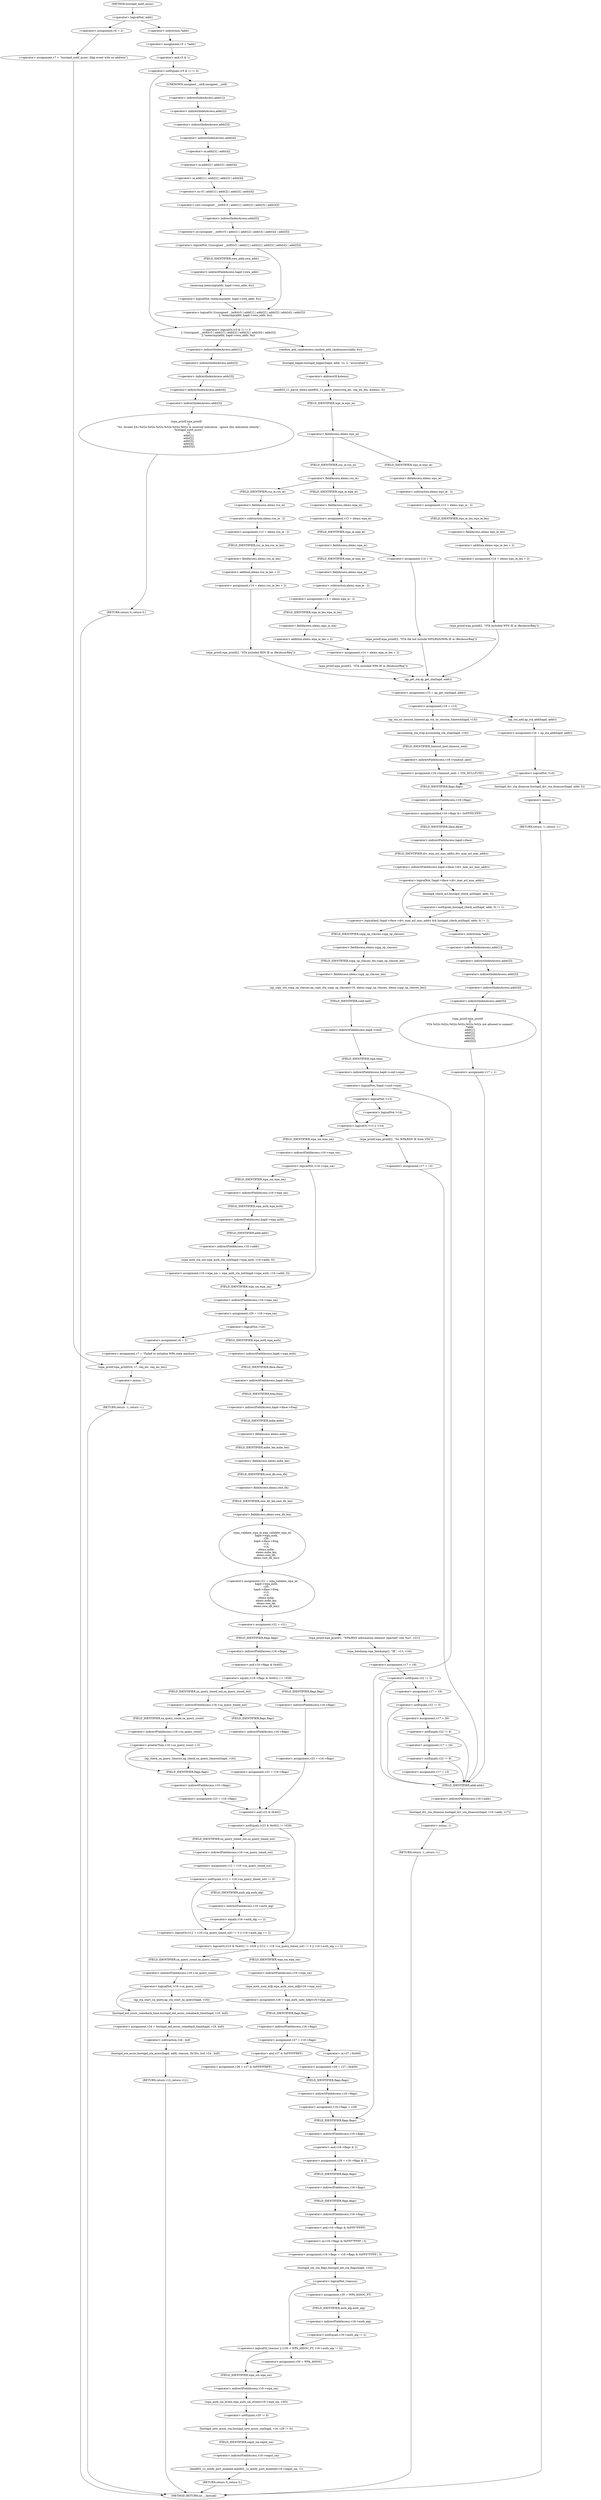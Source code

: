 digraph hostapd_notif_assoc {  
"1000155" [label = "(<operator>.logicalNot,!addr)" ]
"1000158" [label = "(<operator>.assignment,v6 = 2)" ]
"1000161" [label = "(<operator>.assignment,v7 = \"hostapd_notif_assoc: Skip event with no address\")" ]
"1000165" [label = "(wpa_printf,wpa_printf(v6, v7, req_ies, req_ies_len))" ]
"1000170" [label = "(RETURN,return -1;,return -1;)" ]
"1000171" [label = "(<operator>.minus,-1)" ]
"1000173" [label = "(<operator>.assignment,v5 = *addr)" ]
"1000175" [label = "(<operator>.indirection,*addr)" ]
"1000178" [label = "(<operator>.logicalOr,(v5 & 1) != 0\n    || !((unsigned __int8)(v5 | addr[1] | addr[2] | addr[3] | addr[4]) | addr[5])\n    || !memcmp(addr, hapd->own_addr, 6u))" ]
"1000179" [label = "(<operator>.notEquals,(v5 & 1) != 0)" ]
"1000180" [label = "(<operator>.and,v5 & 1)" ]
"1000184" [label = "(<operator>.logicalOr,!((unsigned __int8)(v5 | addr[1] | addr[2] | addr[3] | addr[4]) | addr[5])\n    || !memcmp(addr, hapd->own_addr, 6u))" ]
"1000185" [label = "(<operator>.logicalNot,!((unsigned __int8)(v5 | addr[1] | addr[2] | addr[3] | addr[4]) | addr[5]))" ]
"1000186" [label = "(<operator>.or,(unsigned __int8)(v5 | addr[1] | addr[2] | addr[3] | addr[4]) | addr[5])" ]
"1000187" [label = "(<operator>.cast,(unsigned __int8)(v5 | addr[1] | addr[2] | addr[3] | addr[4]))" ]
"1000188" [label = "(UNKNOWN,unsigned __int8,unsigned __int8)" ]
"1000189" [label = "(<operator>.or,v5 | addr[1] | addr[2] | addr[3] | addr[4])" ]
"1000191" [label = "(<operator>.or,addr[1] | addr[2] | addr[3] | addr[4])" ]
"1000192" [label = "(<operator>.indirectIndexAccess,addr[1])" ]
"1000195" [label = "(<operator>.or,addr[2] | addr[3] | addr[4])" ]
"1000196" [label = "(<operator>.indirectIndexAccess,addr[2])" ]
"1000199" [label = "(<operator>.or,addr[3] | addr[4])" ]
"1000200" [label = "(<operator>.indirectIndexAccess,addr[3])" ]
"1000203" [label = "(<operator>.indirectIndexAccess,addr[4])" ]
"1000206" [label = "(<operator>.indirectIndexAccess,addr[5])" ]
"1000209" [label = "(<operator>.logicalNot,!memcmp(addr, hapd->own_addr, 6u))" ]
"1000210" [label = "(memcmp,memcmp(addr, hapd->own_addr, 6u))" ]
"1000212" [label = "(<operator>.indirectFieldAccess,hapd->own_addr)" ]
"1000214" [label = "(FIELD_IDENTIFIER,own_addr,own_addr)" ]
"1000217" [label = "(wpa_printf,wpa_printf(\n      2,\n      \"%s: Invalid SA=%02x:%02x:%02x:%02x:%02x:%02x in received indication - ignore this indication silently\",\n      \"hostapd_notif_assoc\",\n      v5,\n      addr[1],\n      addr[2],\n      addr[3],\n      addr[4],\n      addr[5]))" ]
"1000222" [label = "(<operator>.indirectIndexAccess,addr[1])" ]
"1000225" [label = "(<operator>.indirectIndexAccess,addr[2])" ]
"1000228" [label = "(<operator>.indirectIndexAccess,addr[3])" ]
"1000231" [label = "(<operator>.indirectIndexAccess,addr[4])" ]
"1000234" [label = "(<operator>.indirectIndexAccess,addr[5])" ]
"1000237" [label = "(RETURN,return 0;,return 0;)" ]
"1000239" [label = "(random_add_randomness,random_add_randomness(addr, 6u))" ]
"1000242" [label = "(hostapd_logger,hostapd_logger(hapd, addr, 1u, 2, \"associated\"))" ]
"1000248" [label = "(ieee802_11_parse_elems,ieee802_11_parse_elems(req_ies, req_ies_len, &elems, 0))" ]
"1000251" [label = "(<operator>.addressOf,&elems)" ]
"1000255" [label = "(<operator>.fieldAccess,elems.wps_ie)" ]
"1000257" [label = "(FIELD_IDENTIFIER,wps_ie,wps_ie)" ]
"1000259" [label = "(<operator>.assignment,v13 = elems.wps_ie - 2)" ]
"1000261" [label = "(<operator>.subtraction,elems.wps_ie - 2)" ]
"1000262" [label = "(<operator>.fieldAccess,elems.wps_ie)" ]
"1000264" [label = "(FIELD_IDENTIFIER,wps_ie,wps_ie)" ]
"1000266" [label = "(<operator>.assignment,v14 = elems.wps_ie_len + 2)" ]
"1000268" [label = "(<operator>.addition,elems.wps_ie_len + 2)" ]
"1000269" [label = "(<operator>.fieldAccess,elems.wps_ie_len)" ]
"1000271" [label = "(FIELD_IDENTIFIER,wps_ie_len,wps_ie_len)" ]
"1000273" [label = "(wpa_printf,wpa_printf(2, \"STA included WPS IE in (Re)AssocReq\"))" ]
"1000278" [label = "(<operator>.fieldAccess,elems.rsn_ie)" ]
"1000280" [label = "(FIELD_IDENTIFIER,rsn_ie,rsn_ie)" ]
"1000282" [label = "(<operator>.assignment,v13 = elems.rsn_ie - 2)" ]
"1000284" [label = "(<operator>.subtraction,elems.rsn_ie - 2)" ]
"1000285" [label = "(<operator>.fieldAccess,elems.rsn_ie)" ]
"1000287" [label = "(FIELD_IDENTIFIER,rsn_ie,rsn_ie)" ]
"1000289" [label = "(<operator>.assignment,v14 = elems.rsn_ie_len + 2)" ]
"1000291" [label = "(<operator>.addition,elems.rsn_ie_len + 2)" ]
"1000292" [label = "(<operator>.fieldAccess,elems.rsn_ie_len)" ]
"1000294" [label = "(FIELD_IDENTIFIER,rsn_ie_len,rsn_ie_len)" ]
"1000296" [label = "(wpa_printf,wpa_printf(2, \"STA included RSN IE in (Re)AssocReq\"))" ]
"1000301" [label = "(<operator>.assignment,v13 = elems.wpa_ie)" ]
"1000303" [label = "(<operator>.fieldAccess,elems.wpa_ie)" ]
"1000305" [label = "(FIELD_IDENTIFIER,wpa_ie,wpa_ie)" ]
"1000307" [label = "(<operator>.fieldAccess,elems.wpa_ie)" ]
"1000309" [label = "(FIELD_IDENTIFIER,wpa_ie,wpa_ie)" ]
"1000311" [label = "(<operator>.assignment,v13 = elems.wpa_ie - 2)" ]
"1000313" [label = "(<operator>.subtraction,elems.wpa_ie - 2)" ]
"1000314" [label = "(<operator>.fieldAccess,elems.wpa_ie)" ]
"1000316" [label = "(FIELD_IDENTIFIER,wpa_ie,wpa_ie)" ]
"1000318" [label = "(<operator>.assignment,v14 = elems.wpa_ie_len + 2)" ]
"1000320" [label = "(<operator>.addition,elems.wpa_ie_len + 2)" ]
"1000321" [label = "(<operator>.fieldAccess,elems.wpa_ie_len)" ]
"1000323" [label = "(FIELD_IDENTIFIER,wpa_ie_len,wpa_ie_len)" ]
"1000325" [label = "(wpa_printf,wpa_printf(2, \"STA included WPA IE in (Re)AssocReq\"))" ]
"1000330" [label = "(<operator>.assignment,v14 = 0)" ]
"1000333" [label = "(wpa_printf,wpa_printf(2, \"STA did not include WPS/RSN/WPA IE in (Re)AssocReq\"))" ]
"1000336" [label = "(<operator>.assignment,v15 = ap_get_sta(hapd, addr))" ]
"1000338" [label = "(ap_get_sta,ap_get_sta(hapd, addr))" ]
"1000341" [label = "(<operator>.assignment,v16 = v15)" ]
"1000347" [label = "(ap_sta_no_session_timeout,ap_sta_no_session_timeout(hapd, v15))" ]
"1000350" [label = "(accounting_sta_stop,accounting_sta_stop(hapd, v16))" ]
"1000353" [label = "(<operator>.assignment,v16->timeout_next = STA_NULLFUNC)" ]
"1000354" [label = "(<operator>.indirectFieldAccess,v16->timeout_next)" ]
"1000356" [label = "(FIELD_IDENTIFIER,timeout_next,timeout_next)" ]
"1000360" [label = "(<operator>.assignment,v16 = ap_sta_add(hapd, addr))" ]
"1000362" [label = "(ap_sta_add,ap_sta_add(hapd, addr))" ]
"1000366" [label = "(<operator>.logicalNot,!v16)" ]
"1000369" [label = "(hostapd_drv_sta_disassoc,hostapd_drv_sta_disassoc(hapd, addr, 5))" ]
"1000373" [label = "(RETURN,return -1;,return -1;)" ]
"1000374" [label = "(<operator>.minus,-1)" ]
"1000376" [label = "(<operators>.assignmentAnd,v16->flags &= 0xFFFECFFF)" ]
"1000377" [label = "(<operator>.indirectFieldAccess,v16->flags)" ]
"1000379" [label = "(FIELD_IDENTIFIER,flags,flags)" ]
"1000382" [label = "(<operator>.logicalAnd,!hapd->iface->drv_max_acl_mac_addrs && hostapd_check_acl(hapd, addr, 0) != 1)" ]
"1000383" [label = "(<operator>.logicalNot,!hapd->iface->drv_max_acl_mac_addrs)" ]
"1000384" [label = "(<operator>.indirectFieldAccess,hapd->iface->drv_max_acl_mac_addrs)" ]
"1000385" [label = "(<operator>.indirectFieldAccess,hapd->iface)" ]
"1000387" [label = "(FIELD_IDENTIFIER,iface,iface)" ]
"1000388" [label = "(FIELD_IDENTIFIER,drv_max_acl_mac_addrs,drv_max_acl_mac_addrs)" ]
"1000389" [label = "(<operator>.notEquals,hostapd_check_acl(hapd, addr, 0) != 1)" ]
"1000390" [label = "(hostapd_check_acl,hostapd_check_acl(hapd, addr, 0))" ]
"1000396" [label = "(wpa_printf,wpa_printf(\n      3,\n      \"STA %02x:%02x:%02x:%02x:%02x:%02x not allowed to connect\",\n      *addr,\n      addr[1],\n      addr[2],\n      addr[3],\n      addr[4],\n      addr[5]))" ]
"1000399" [label = "(<operator>.indirection,*addr)" ]
"1000401" [label = "(<operator>.indirectIndexAccess,addr[1])" ]
"1000404" [label = "(<operator>.indirectIndexAccess,addr[2])" ]
"1000407" [label = "(<operator>.indirectIndexAccess,addr[3])" ]
"1000410" [label = "(<operator>.indirectIndexAccess,addr[4])" ]
"1000413" [label = "(<operator>.indirectIndexAccess,addr[5])" ]
"1000416" [label = "(<operator>.assignment,v17 = 1)" ]
"1000420" [label = "(hostapd_drv_sta_disassoc,hostapd_drv_sta_disassoc(hapd, v16->addr, v17))" ]
"1000422" [label = "(<operator>.indirectFieldAccess,v16->addr)" ]
"1000424" [label = "(FIELD_IDENTIFIER,addr,addr)" ]
"1000433" [label = "(RETURN,return -1;,return -1;)" ]
"1000434" [label = "(<operator>.minus,-1)" ]
"1000436" [label = "(ap_copy_sta_supp_op_classes,ap_copy_sta_supp_op_classes(v16, elems.supp_op_classes, elems.supp_op_classes_len))" ]
"1000438" [label = "(<operator>.fieldAccess,elems.supp_op_classes)" ]
"1000440" [label = "(FIELD_IDENTIFIER,supp_op_classes,supp_op_classes)" ]
"1000441" [label = "(<operator>.fieldAccess,elems.supp_op_classes_len)" ]
"1000443" [label = "(FIELD_IDENTIFIER,supp_op_classes_len,supp_op_classes_len)" ]
"1000445" [label = "(<operator>.logicalNot,!hapd->conf->wpa)" ]
"1000446" [label = "(<operator>.indirectFieldAccess,hapd->conf->wpa)" ]
"1000447" [label = "(<operator>.indirectFieldAccess,hapd->conf)" ]
"1000449" [label = "(FIELD_IDENTIFIER,conf,conf)" ]
"1000450" [label = "(FIELD_IDENTIFIER,wpa,wpa)" ]
"1000453" [label = "(<operator>.assignment,v29 = v16->flags & 2)" ]
"1000455" [label = "(<operator>.and,v16->flags & 2)" ]
"1000456" [label = "(<operator>.indirectFieldAccess,v16->flags)" ]
"1000458" [label = "(FIELD_IDENTIFIER,flags,flags)" ]
"1000460" [label = "(<operator>.assignment,v16->flags = v16->flags & 0xFFF7FFFF | 3)" ]
"1000461" [label = "(<operator>.indirectFieldAccess,v16->flags)" ]
"1000463" [label = "(FIELD_IDENTIFIER,flags,flags)" ]
"1000464" [label = "(<operator>.or,v16->flags & 0xFFF7FFFF | 3)" ]
"1000465" [label = "(<operator>.and,v16->flags & 0xFFF7FFFF)" ]
"1000466" [label = "(<operator>.indirectFieldAccess,v16->flags)" ]
"1000468" [label = "(FIELD_IDENTIFIER,flags,flags)" ]
"1000471" [label = "(hostapd_set_sta_flags,hostapd_set_sta_flags(hapd, v16))" ]
"1000475" [label = "(<operator>.logicalOr,!reassoc || (v30 = WPA_ASSOC_FT, v16->auth_alg != 2))" ]
"1000476" [label = "(<operator>.logicalNot,!reassoc)" ]
"1000479" [label = "(<operator>.assignment,v30 = WPA_ASSOC_FT)" ]
"1000482" [label = "(<operator>.notEquals,v16->auth_alg != 2)" ]
"1000483" [label = "(<operator>.indirectFieldAccess,v16->auth_alg)" ]
"1000485" [label = "(FIELD_IDENTIFIER,auth_alg,auth_alg)" ]
"1000487" [label = "(<operator>.assignment,v30 = WPA_ASSOC)" ]
"1000490" [label = "(wpa_auth_sm_event,wpa_auth_sm_event(v16->wpa_sm, v30))" ]
"1000491" [label = "(<operator>.indirectFieldAccess,v16->wpa_sm)" ]
"1000493" [label = "(FIELD_IDENTIFIER,wpa_sm,wpa_sm)" ]
"1000495" [label = "(hostapd_new_assoc_sta,hostapd_new_assoc_sta(hapd, v16, v29 != 0))" ]
"1000498" [label = "(<operator>.notEquals,v29 != 0)" ]
"1000501" [label = "(ieee802_1x_notify_port_enabled,ieee802_1x_notify_port_enabled(v16->eapol_sm, 1))" ]
"1000502" [label = "(<operator>.indirectFieldAccess,v16->eapol_sm)" ]
"1000504" [label = "(FIELD_IDENTIFIER,eapol_sm,eapol_sm)" ]
"1000506" [label = "(RETURN,return 0;,return 0;)" ]
"1000509" [label = "(<operator>.logicalOr,!v13 || !v14)" ]
"1000510" [label = "(<operator>.logicalNot,!v13)" ]
"1000512" [label = "(<operator>.logicalNot,!v14)" ]
"1000515" [label = "(wpa_printf,wpa_printf(2, \"No WPA/RSN IE from STA\"))" ]
"1000518" [label = "(<operator>.assignment,v17 = 13)" ]
"1000523" [label = "(<operator>.logicalNot,!v16->wpa_sm)" ]
"1000524" [label = "(<operator>.indirectFieldAccess,v16->wpa_sm)" ]
"1000526" [label = "(FIELD_IDENTIFIER,wpa_sm,wpa_sm)" ]
"1000527" [label = "(<operator>.assignment,v16->wpa_sm = wpa_auth_sta_init(hapd->wpa_auth, v16->addr, 0))" ]
"1000528" [label = "(<operator>.indirectFieldAccess,v16->wpa_sm)" ]
"1000530" [label = "(FIELD_IDENTIFIER,wpa_sm,wpa_sm)" ]
"1000531" [label = "(wpa_auth_sta_init,wpa_auth_sta_init(hapd->wpa_auth, v16->addr, 0))" ]
"1000532" [label = "(<operator>.indirectFieldAccess,hapd->wpa_auth)" ]
"1000534" [label = "(FIELD_IDENTIFIER,wpa_auth,wpa_auth)" ]
"1000535" [label = "(<operator>.indirectFieldAccess,v16->addr)" ]
"1000537" [label = "(FIELD_IDENTIFIER,addr,addr)" ]
"1000539" [label = "(<operator>.assignment,v20 = v16->wpa_sm)" ]
"1000541" [label = "(<operator>.indirectFieldAccess,v16->wpa_sm)" ]
"1000543" [label = "(FIELD_IDENTIFIER,wpa_sm,wpa_sm)" ]
"1000545" [label = "(<operator>.logicalNot,!v20)" ]
"1000548" [label = "(<operator>.assignment,v6 = 5)" ]
"1000551" [label = "(<operator>.assignment,v7 = \"Failed to initialize WPA state machine\")" ]
"1000555" [label = "(<operator>.assignment,v21 = wpa_validate_wpa_ie(\n          hapd->wpa_auth,\n          v20,\n          hapd->iface->freq,\n          v13,\n          v14,\n          elems.mdie,\n          elems.mdie_len,\n          elems.owe_dh,\n          elems.owe_dh_len))" ]
"1000557" [label = "(wpa_validate_wpa_ie,wpa_validate_wpa_ie(\n          hapd->wpa_auth,\n          v20,\n          hapd->iface->freq,\n          v13,\n          v14,\n          elems.mdie,\n          elems.mdie_len,\n          elems.owe_dh,\n          elems.owe_dh_len))" ]
"1000558" [label = "(<operator>.indirectFieldAccess,hapd->wpa_auth)" ]
"1000560" [label = "(FIELD_IDENTIFIER,wpa_auth,wpa_auth)" ]
"1000562" [label = "(<operator>.indirectFieldAccess,hapd->iface->freq)" ]
"1000563" [label = "(<operator>.indirectFieldAccess,hapd->iface)" ]
"1000565" [label = "(FIELD_IDENTIFIER,iface,iface)" ]
"1000566" [label = "(FIELD_IDENTIFIER,freq,freq)" ]
"1000569" [label = "(<operator>.fieldAccess,elems.mdie)" ]
"1000571" [label = "(FIELD_IDENTIFIER,mdie,mdie)" ]
"1000572" [label = "(<operator>.fieldAccess,elems.mdie_len)" ]
"1000574" [label = "(FIELD_IDENTIFIER,mdie_len,mdie_len)" ]
"1000575" [label = "(<operator>.fieldAccess,elems.owe_dh)" ]
"1000577" [label = "(FIELD_IDENTIFIER,owe_dh,owe_dh)" ]
"1000578" [label = "(<operator>.fieldAccess,elems.owe_dh_len)" ]
"1000580" [label = "(FIELD_IDENTIFIER,owe_dh_len,owe_dh_len)" ]
"1000581" [label = "(<operator>.assignment,v22 = v21)" ]
"1000587" [label = "(wpa_printf,wpa_printf(2, \"WPA/RSN information element rejected? (res %u)\", v21))" ]
"1000591" [label = "(wpa_hexdump,wpa_hexdump(2, \"IE\", v13, v14))" ]
"1000596" [label = "(<operator>.assignment,v17 = 18)" ]
"1000600" [label = "(<operator>.notEquals,v22 != 2)" ]
"1000604" [label = "(<operator>.assignment,v17 = 19)" ]
"1000608" [label = "(<operator>.notEquals,v22 != 3)" ]
"1000612" [label = "(<operator>.assignment,v17 = 20)" ]
"1000616" [label = "(<operator>.notEquals,v22 != 4)" ]
"1000620" [label = "(<operator>.assignment,v17 = 24)" ]
"1000624" [label = "(<operator>.notEquals,v22 != 8)" ]
"1000627" [label = "(<operator>.assignment,v17 = 13)" ]
"1000632" [label = "(<operator>.equals,(v16->flags & 0x402) == 1026)" ]
"1000633" [label = "(<operator>.and,v16->flags & 0x402)" ]
"1000634" [label = "(<operator>.indirectFieldAccess,v16->flags)" ]
"1000636" [label = "(FIELD_IDENTIFIER,flags,flags)" ]
"1000641" [label = "(<operator>.indirectFieldAccess,v16->sa_query_timed_out)" ]
"1000643" [label = "(FIELD_IDENTIFIER,sa_query_timed_out,sa_query_timed_out)" ]
"1000645" [label = "(<operator>.assignment,v23 = v16->flags)" ]
"1000647" [label = "(<operator>.indirectFieldAccess,v16->flags)" ]
"1000649" [label = "(FIELD_IDENTIFIER,flags,flags)" ]
"1000653" [label = "(<operator>.greaterThan,v16->sa_query_count > 0)" ]
"1000654" [label = "(<operator>.indirectFieldAccess,v16->sa_query_count)" ]
"1000656" [label = "(FIELD_IDENTIFIER,sa_query_count,sa_query_count)" ]
"1000658" [label = "(ap_check_sa_query_timeout,ap_check_sa_query_timeout(hapd, v16))" ]
"1000661" [label = "(<operator>.assignment,v23 = v16->flags)" ]
"1000663" [label = "(<operator>.indirectFieldAccess,v16->flags)" ]
"1000665" [label = "(FIELD_IDENTIFIER,flags,flags)" ]
"1000668" [label = "(<operator>.assignment,v23 = v16->flags)" ]
"1000670" [label = "(<operator>.indirectFieldAccess,v16->flags)" ]
"1000672" [label = "(FIELD_IDENTIFIER,flags,flags)" ]
"1000674" [label = "(<operator>.logicalOr,(v23 & 0x402) != 1026 || (v12 = v16->sa_query_timed_out) != 0 || v16->auth_alg == 2)" ]
"1000675" [label = "(<operator>.notEquals,(v23 & 0x402) != 1026)" ]
"1000676" [label = "(<operator>.and,v23 & 0x402)" ]
"1000680" [label = "(<operator>.logicalOr,(v12 = v16->sa_query_timed_out) != 0 || v16->auth_alg == 2)" ]
"1000681" [label = "(<operator>.notEquals,(v12 = v16->sa_query_timed_out) != 0)" ]
"1000682" [label = "(<operator>.assignment,v12 = v16->sa_query_timed_out)" ]
"1000684" [label = "(<operator>.indirectFieldAccess,v16->sa_query_timed_out)" ]
"1000686" [label = "(FIELD_IDENTIFIER,sa_query_timed_out,sa_query_timed_out)" ]
"1000688" [label = "(<operator>.equals,v16->auth_alg == 2)" ]
"1000689" [label = "(<operator>.indirectFieldAccess,v16->auth_alg)" ]
"1000691" [label = "(FIELD_IDENTIFIER,auth_alg,auth_alg)" ]
"1000694" [label = "(<operator>.assignment,v26 = wpa_auth_uses_mfp(v16->wpa_sm))" ]
"1000696" [label = "(wpa_auth_uses_mfp,wpa_auth_uses_mfp(v16->wpa_sm))" ]
"1000697" [label = "(<operator>.indirectFieldAccess,v16->wpa_sm)" ]
"1000699" [label = "(FIELD_IDENTIFIER,wpa_sm,wpa_sm)" ]
"1000700" [label = "(<operator>.assignment,v27 = v16->flags)" ]
"1000702" [label = "(<operator>.indirectFieldAccess,v16->flags)" ]
"1000704" [label = "(FIELD_IDENTIFIER,flags,flags)" ]
"1000707" [label = "(<operator>.assignment,v28 = v27 | 0x400)" ]
"1000709" [label = "(<operator>.or,v27 | 0x400)" ]
"1000713" [label = "(<operator>.assignment,v28 = v27 & 0xFFFFFBFF)" ]
"1000715" [label = "(<operator>.and,v27 & 0xFFFFFBFF)" ]
"1000718" [label = "(<operator>.assignment,v16->flags = v28)" ]
"1000719" [label = "(<operator>.indirectFieldAccess,v16->flags)" ]
"1000721" [label = "(FIELD_IDENTIFIER,flags,flags)" ]
"1000725" [label = "(<operator>.logicalNot,!v16->sa_query_count)" ]
"1000726" [label = "(<operator>.indirectFieldAccess,v16->sa_query_count)" ]
"1000728" [label = "(FIELD_IDENTIFIER,sa_query_count,sa_query_count)" ]
"1000729" [label = "(ap_sta_start_sa_query,ap_sta_start_sa_query(hapd, v16))" ]
"1000732" [label = "(<operator>.assignment,v24 = hostapd_eid_assoc_comeback_time(hapd, v16, buf))" ]
"1000734" [label = "(hostapd_eid_assoc_comeback_time,hostapd_eid_assoc_comeback_time(hapd, v16, buf))" ]
"1000738" [label = "(hostapd_sta_assoc,hostapd_sta_assoc(hapd, addr, reassoc, 0x1Eu, buf, v24 - buf))" ]
"1000744" [label = "(<operator>.subtraction,v24 - buf)" ]
"1000747" [label = "(RETURN,return v12;,return v12;)" ]
"1000124" [label = "(METHOD,hostapd_notif_assoc)" ]
"1000749" [label = "(METHOD_RETURN,int __fastcall)" ]
  "1000155" -> "1000158" 
  "1000155" -> "1000175" 
  "1000158" -> "1000161" 
  "1000161" -> "1000165" 
  "1000165" -> "1000171" 
  "1000170" -> "1000749" 
  "1000171" -> "1000170" 
  "1000173" -> "1000180" 
  "1000175" -> "1000173" 
  "1000178" -> "1000222" 
  "1000178" -> "1000239" 
  "1000179" -> "1000188" 
  "1000179" -> "1000178" 
  "1000180" -> "1000179" 
  "1000184" -> "1000178" 
  "1000185" -> "1000184" 
  "1000185" -> "1000214" 
  "1000186" -> "1000185" 
  "1000187" -> "1000206" 
  "1000188" -> "1000192" 
  "1000189" -> "1000187" 
  "1000191" -> "1000189" 
  "1000192" -> "1000196" 
  "1000195" -> "1000191" 
  "1000196" -> "1000200" 
  "1000199" -> "1000195" 
  "1000200" -> "1000203" 
  "1000203" -> "1000199" 
  "1000206" -> "1000186" 
  "1000209" -> "1000184" 
  "1000210" -> "1000209" 
  "1000212" -> "1000210" 
  "1000214" -> "1000212" 
  "1000217" -> "1000237" 
  "1000222" -> "1000225" 
  "1000225" -> "1000228" 
  "1000228" -> "1000231" 
  "1000231" -> "1000234" 
  "1000234" -> "1000217" 
  "1000237" -> "1000749" 
  "1000239" -> "1000242" 
  "1000242" -> "1000251" 
  "1000248" -> "1000257" 
  "1000251" -> "1000248" 
  "1000255" -> "1000264" 
  "1000255" -> "1000280" 
  "1000257" -> "1000255" 
  "1000259" -> "1000271" 
  "1000261" -> "1000259" 
  "1000262" -> "1000261" 
  "1000264" -> "1000262" 
  "1000266" -> "1000273" 
  "1000268" -> "1000266" 
  "1000269" -> "1000268" 
  "1000271" -> "1000269" 
  "1000273" -> "1000338" 
  "1000278" -> "1000287" 
  "1000278" -> "1000305" 
  "1000280" -> "1000278" 
  "1000282" -> "1000294" 
  "1000284" -> "1000282" 
  "1000285" -> "1000284" 
  "1000287" -> "1000285" 
  "1000289" -> "1000296" 
  "1000291" -> "1000289" 
  "1000292" -> "1000291" 
  "1000294" -> "1000292" 
  "1000296" -> "1000338" 
  "1000301" -> "1000309" 
  "1000303" -> "1000301" 
  "1000305" -> "1000303" 
  "1000307" -> "1000316" 
  "1000307" -> "1000330" 
  "1000309" -> "1000307" 
  "1000311" -> "1000323" 
  "1000313" -> "1000311" 
  "1000314" -> "1000313" 
  "1000316" -> "1000314" 
  "1000318" -> "1000325" 
  "1000320" -> "1000318" 
  "1000321" -> "1000320" 
  "1000323" -> "1000321" 
  "1000325" -> "1000338" 
  "1000330" -> "1000333" 
  "1000333" -> "1000338" 
  "1000336" -> "1000341" 
  "1000338" -> "1000336" 
  "1000341" -> "1000347" 
  "1000341" -> "1000362" 
  "1000347" -> "1000350" 
  "1000350" -> "1000356" 
  "1000353" -> "1000379" 
  "1000354" -> "1000353" 
  "1000356" -> "1000354" 
  "1000360" -> "1000366" 
  "1000362" -> "1000360" 
  "1000366" -> "1000369" 
  "1000366" -> "1000379" 
  "1000369" -> "1000374" 
  "1000373" -> "1000749" 
  "1000374" -> "1000373" 
  "1000376" -> "1000387" 
  "1000377" -> "1000376" 
  "1000379" -> "1000377" 
  "1000382" -> "1000399" 
  "1000382" -> "1000440" 
  "1000383" -> "1000382" 
  "1000383" -> "1000390" 
  "1000384" -> "1000383" 
  "1000385" -> "1000388" 
  "1000387" -> "1000385" 
  "1000388" -> "1000384" 
  "1000389" -> "1000382" 
  "1000390" -> "1000389" 
  "1000396" -> "1000416" 
  "1000399" -> "1000401" 
  "1000401" -> "1000404" 
  "1000404" -> "1000407" 
  "1000407" -> "1000410" 
  "1000410" -> "1000413" 
  "1000413" -> "1000396" 
  "1000416" -> "1000424" 
  "1000420" -> "1000434" 
  "1000422" -> "1000420" 
  "1000424" -> "1000422" 
  "1000433" -> "1000749" 
  "1000434" -> "1000433" 
  "1000436" -> "1000449" 
  "1000438" -> "1000443" 
  "1000440" -> "1000438" 
  "1000441" -> "1000436" 
  "1000443" -> "1000441" 
  "1000445" -> "1000458" 
  "1000445" -> "1000510" 
  "1000446" -> "1000445" 
  "1000447" -> "1000450" 
  "1000449" -> "1000447" 
  "1000450" -> "1000446" 
  "1000453" -> "1000463" 
  "1000455" -> "1000453" 
  "1000456" -> "1000455" 
  "1000458" -> "1000456" 
  "1000460" -> "1000471" 
  "1000461" -> "1000468" 
  "1000463" -> "1000461" 
  "1000464" -> "1000460" 
  "1000465" -> "1000464" 
  "1000466" -> "1000465" 
  "1000468" -> "1000466" 
  "1000471" -> "1000476" 
  "1000475" -> "1000487" 
  "1000475" -> "1000493" 
  "1000476" -> "1000475" 
  "1000476" -> "1000479" 
  "1000479" -> "1000485" 
  "1000482" -> "1000475" 
  "1000483" -> "1000482" 
  "1000485" -> "1000483" 
  "1000487" -> "1000493" 
  "1000490" -> "1000498" 
  "1000491" -> "1000490" 
  "1000493" -> "1000491" 
  "1000495" -> "1000504" 
  "1000498" -> "1000495" 
  "1000501" -> "1000506" 
  "1000502" -> "1000501" 
  "1000504" -> "1000502" 
  "1000506" -> "1000749" 
  "1000509" -> "1000515" 
  "1000509" -> "1000526" 
  "1000510" -> "1000509" 
  "1000510" -> "1000512" 
  "1000512" -> "1000509" 
  "1000515" -> "1000518" 
  "1000518" -> "1000424" 
  "1000523" -> "1000530" 
  "1000523" -> "1000543" 
  "1000524" -> "1000523" 
  "1000526" -> "1000524" 
  "1000527" -> "1000543" 
  "1000528" -> "1000534" 
  "1000530" -> "1000528" 
  "1000531" -> "1000527" 
  "1000532" -> "1000537" 
  "1000534" -> "1000532" 
  "1000535" -> "1000531" 
  "1000537" -> "1000535" 
  "1000539" -> "1000545" 
  "1000541" -> "1000539" 
  "1000543" -> "1000541" 
  "1000545" -> "1000548" 
  "1000545" -> "1000560" 
  "1000548" -> "1000551" 
  "1000551" -> "1000165" 
  "1000555" -> "1000581" 
  "1000557" -> "1000555" 
  "1000558" -> "1000565" 
  "1000560" -> "1000558" 
  "1000562" -> "1000571" 
  "1000563" -> "1000566" 
  "1000565" -> "1000563" 
  "1000566" -> "1000562" 
  "1000569" -> "1000574" 
  "1000571" -> "1000569" 
  "1000572" -> "1000577" 
  "1000574" -> "1000572" 
  "1000575" -> "1000580" 
  "1000577" -> "1000575" 
  "1000578" -> "1000557" 
  "1000580" -> "1000578" 
  "1000581" -> "1000587" 
  "1000581" -> "1000636" 
  "1000587" -> "1000591" 
  "1000591" -> "1000596" 
  "1000596" -> "1000600" 
  "1000600" -> "1000604" 
  "1000600" -> "1000424" 
  "1000604" -> "1000608" 
  "1000608" -> "1000612" 
  "1000608" -> "1000424" 
  "1000612" -> "1000616" 
  "1000616" -> "1000620" 
  "1000616" -> "1000424" 
  "1000620" -> "1000624" 
  "1000624" -> "1000627" 
  "1000624" -> "1000424" 
  "1000627" -> "1000424" 
  "1000632" -> "1000643" 
  "1000632" -> "1000672" 
  "1000633" -> "1000632" 
  "1000634" -> "1000633" 
  "1000636" -> "1000634" 
  "1000641" -> "1000649" 
  "1000641" -> "1000656" 
  "1000643" -> "1000641" 
  "1000645" -> "1000676" 
  "1000647" -> "1000645" 
  "1000649" -> "1000647" 
  "1000653" -> "1000658" 
  "1000653" -> "1000665" 
  "1000654" -> "1000653" 
  "1000656" -> "1000654" 
  "1000658" -> "1000665" 
  "1000661" -> "1000676" 
  "1000663" -> "1000661" 
  "1000665" -> "1000663" 
  "1000668" -> "1000676" 
  "1000670" -> "1000668" 
  "1000672" -> "1000670" 
  "1000674" -> "1000699" 
  "1000674" -> "1000728" 
  "1000675" -> "1000674" 
  "1000675" -> "1000686" 
  "1000676" -> "1000675" 
  "1000680" -> "1000674" 
  "1000681" -> "1000680" 
  "1000681" -> "1000691" 
  "1000682" -> "1000681" 
  "1000684" -> "1000682" 
  "1000686" -> "1000684" 
  "1000688" -> "1000680" 
  "1000689" -> "1000688" 
  "1000691" -> "1000689" 
  "1000694" -> "1000704" 
  "1000696" -> "1000694" 
  "1000697" -> "1000696" 
  "1000699" -> "1000697" 
  "1000700" -> "1000709" 
  "1000700" -> "1000715" 
  "1000702" -> "1000700" 
  "1000704" -> "1000702" 
  "1000707" -> "1000721" 
  "1000709" -> "1000707" 
  "1000713" -> "1000721" 
  "1000715" -> "1000713" 
  "1000718" -> "1000458" 
  "1000719" -> "1000718" 
  "1000721" -> "1000719" 
  "1000725" -> "1000729" 
  "1000725" -> "1000734" 
  "1000726" -> "1000725" 
  "1000728" -> "1000726" 
  "1000729" -> "1000734" 
  "1000732" -> "1000744" 
  "1000734" -> "1000732" 
  "1000738" -> "1000747" 
  "1000744" -> "1000738" 
  "1000747" -> "1000749" 
  "1000124" -> "1000155" 
}
